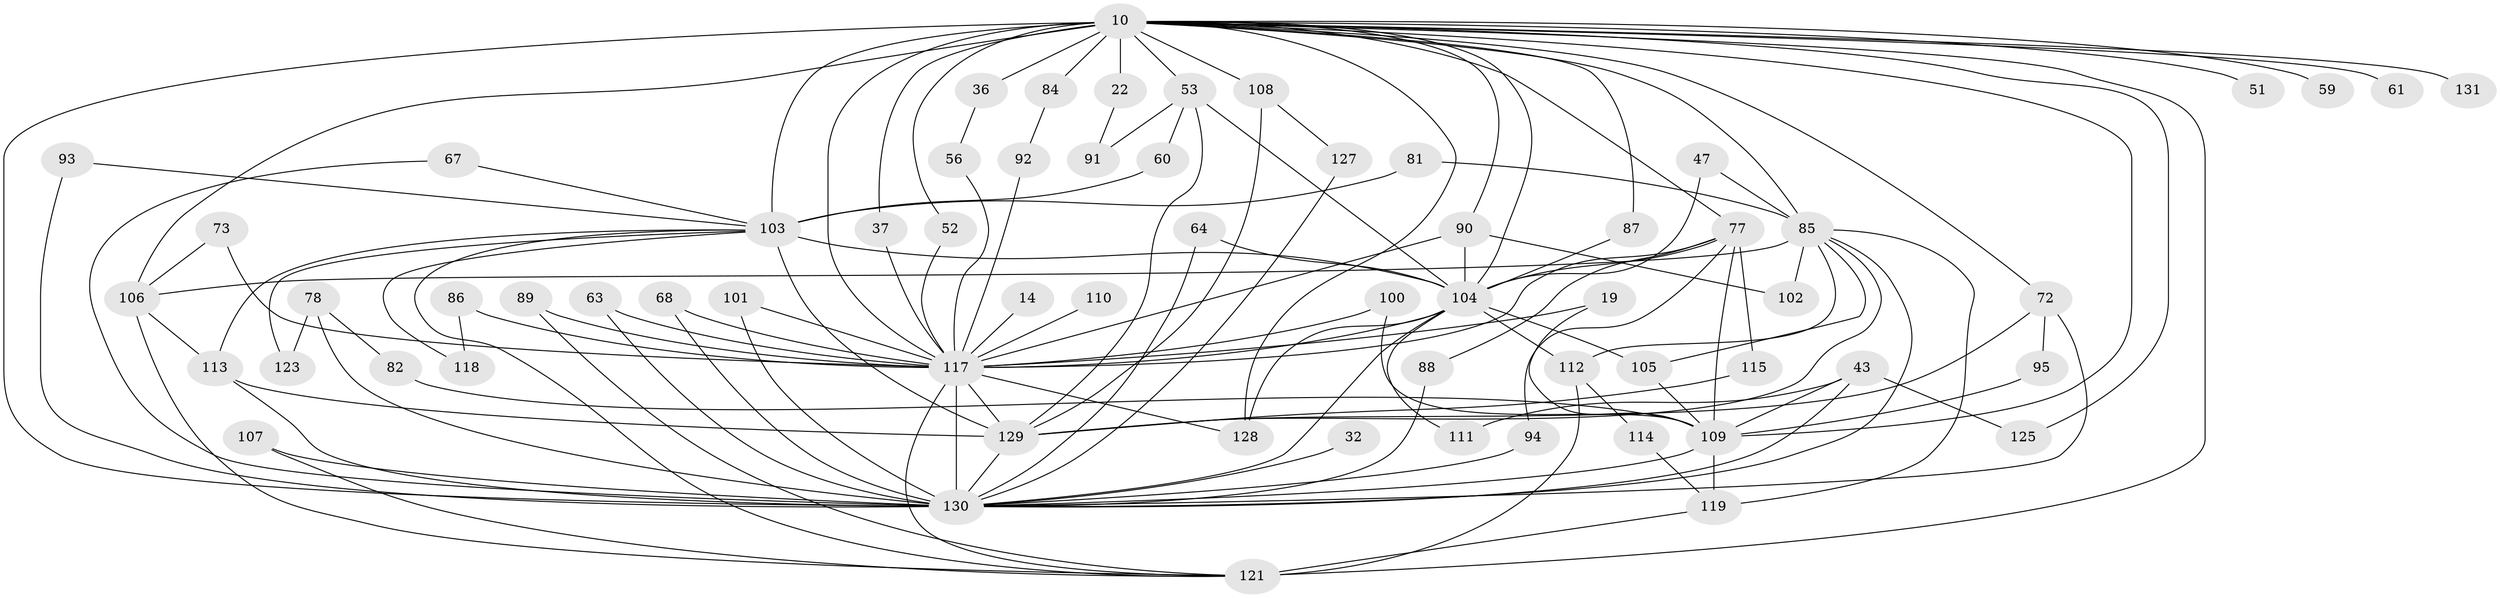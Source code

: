 // original degree distribution, {16: 0.015267175572519083, 24: 0.007633587786259542, 27: 0.007633587786259542, 19: 0.007633587786259542, 18: 0.007633587786259542, 17: 0.007633587786259542, 28: 0.007633587786259542, 23: 0.007633587786259542, 21: 0.007633587786259542, 5: 0.0916030534351145, 3: 0.1984732824427481, 2: 0.5267175572519084, 12: 0.015267175572519083, 6: 0.030534351145038167, 10: 0.007633587786259542, 7: 0.007633587786259542, 4: 0.04580152671755725}
// Generated by graph-tools (version 1.1) at 2025/45/03/09/25 04:45:04]
// undirected, 65 vertices, 131 edges
graph export_dot {
graph [start="1"]
  node [color=gray90,style=filled];
  10 [super="+3"];
  14;
  19;
  22;
  32;
  36;
  37;
  43 [super="+23"];
  47;
  51;
  52;
  53 [super="+50"];
  56;
  59;
  60;
  61;
  63;
  64;
  67;
  68;
  72 [super="+42"];
  73;
  77 [super="+66+40+24+65"];
  78;
  81;
  82;
  84;
  85 [super="+18"];
  86;
  87 [super="+35"];
  88;
  89;
  90 [super="+38+55"];
  91;
  92;
  93;
  94 [super="+75"];
  95;
  100;
  101;
  102;
  103 [super="+58"];
  104 [super="+30+7"];
  105 [super="+74"];
  106 [super="+48"];
  107;
  108 [super="+97+29"];
  109 [super="+98"];
  110;
  111;
  112 [super="+83"];
  113 [super="+70+99"];
  114;
  115;
  117 [super="+44+8"];
  118;
  119 [super="+25"];
  121 [super="+116+80"];
  123;
  125;
  127;
  128 [super="+96"];
  129 [super="+57+62+54+71+126"];
  130 [super="+13+9+120+122"];
  131;
  10 -- 59 [weight=2];
  10 -- 61 [weight=2];
  10 -- 84 [weight=2];
  10 -- 125;
  10 -- 131 [weight=2];
  10 -- 87;
  10 -- 128;
  10 -- 22 [weight=2];
  10 -- 36 [weight=2];
  10 -- 37;
  10 -- 51 [weight=2];
  10 -- 52;
  10 -- 53;
  10 -- 72 [weight=2];
  10 -- 85 [weight=2];
  10 -- 106 [weight=3];
  10 -- 108 [weight=3];
  10 -- 117 [weight=11];
  10 -- 130 [weight=10];
  10 -- 104 [weight=7];
  10 -- 109;
  10 -- 90;
  10 -- 103 [weight=2];
  10 -- 77;
  10 -- 121 [weight=3];
  14 -- 117;
  19 -- 117;
  19 -- 109;
  22 -- 91;
  32 -- 130 [weight=2];
  36 -- 56;
  37 -- 117;
  43 -- 111;
  43 -- 125;
  43 -- 130;
  43 -- 109 [weight=2];
  47 -- 85;
  47 -- 104;
  52 -- 117;
  53 -- 91;
  53 -- 60;
  53 -- 129;
  53 -- 104 [weight=2];
  56 -- 117;
  60 -- 103;
  63 -- 130;
  63 -- 117;
  64 -- 130;
  64 -- 104;
  67 -- 130;
  67 -- 103;
  68 -- 130;
  68 -- 117;
  72 -- 95;
  72 -- 129;
  72 -- 130;
  73 -- 106;
  73 -- 117;
  77 -- 109;
  77 -- 117 [weight=4];
  77 -- 104;
  77 -- 115;
  77 -- 88;
  77 -- 94;
  78 -- 82;
  78 -- 123;
  78 -- 130 [weight=2];
  81 -- 85;
  81 -- 103;
  82 -- 109;
  84 -- 92;
  85 -- 102;
  85 -- 106;
  85 -- 119;
  85 -- 129;
  85 -- 130;
  85 -- 105;
  85 -- 112;
  86 -- 118;
  86 -- 117 [weight=2];
  87 -- 104 [weight=2];
  88 -- 130;
  89 -- 117 [weight=2];
  89 -- 121;
  90 -- 104 [weight=2];
  90 -- 117;
  90 -- 102;
  92 -- 117;
  93 -- 130;
  93 -- 103;
  94 -- 130 [weight=2];
  95 -- 109;
  100 -- 117;
  100 -- 109;
  101 -- 130;
  101 -- 117;
  103 -- 129 [weight=2];
  103 -- 104 [weight=2];
  103 -- 118;
  103 -- 123;
  103 -- 113 [weight=2];
  103 -- 121;
  104 -- 117 [weight=7];
  104 -- 130 [weight=5];
  104 -- 111;
  104 -- 128;
  104 -- 105;
  104 -- 112;
  105 -- 109;
  106 -- 113;
  106 -- 121;
  107 -- 130;
  107 -- 121;
  108 -- 129;
  108 -- 127;
  109 -- 130 [weight=3];
  109 -- 119 [weight=2];
  110 -- 117 [weight=2];
  112 -- 121 [weight=2];
  112 -- 114;
  113 -- 130;
  113 -- 129;
  114 -- 119;
  115 -- 129;
  117 -- 130 [weight=10];
  117 -- 129 [weight=4];
  117 -- 128;
  117 -- 121 [weight=2];
  119 -- 121;
  127 -- 130;
  129 -- 130;
}
